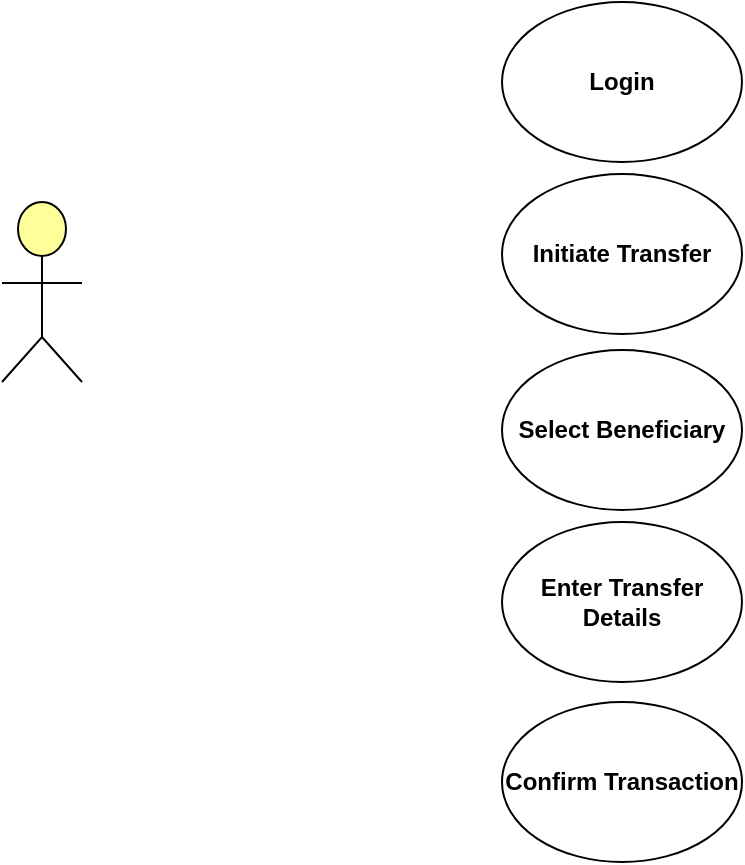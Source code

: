 <mxfile version="23.1.3" type="github">
  <diagram name="Page-1" id="67M1APjgp8h2Bc2o7A60">
    <mxGraphModel dx="880" dy="426" grid="1" gridSize="10" guides="1" tooltips="1" connect="1" arrows="1" fold="1" page="1" pageScale="1" pageWidth="850" pageHeight="1100" math="0" shadow="0">
      <root>
        <mxCell id="0" />
        <mxCell id="1" parent="0" />
        <mxCell id="rv1Pi111y5SHZij0_mMK-3" value="" style="html=1;outlineConnect=0;whiteSpace=wrap;fillColor=#ffff99;verticalLabelPosition=bottom;verticalAlign=top;align=center;shape=mxgraph.archimate3.actor;" vertex="1" parent="1">
          <mxGeometry x="190" y="170" width="40" height="90" as="geometry" />
        </mxCell>
        <mxCell id="rv1Pi111y5SHZij0_mMK-4" value="&lt;b&gt;Login&lt;/b&gt;" style="ellipse;whiteSpace=wrap;html=1;" vertex="1" parent="1">
          <mxGeometry x="440" y="70" width="120" height="80" as="geometry" />
        </mxCell>
        <mxCell id="rv1Pi111y5SHZij0_mMK-5" value="&lt;b&gt;Initiate Transfer&lt;/b&gt;" style="ellipse;whiteSpace=wrap;html=1;" vertex="1" parent="1">
          <mxGeometry x="440" y="156" width="120" height="80" as="geometry" />
        </mxCell>
        <mxCell id="rv1Pi111y5SHZij0_mMK-6" value="&lt;b&gt;Select Beneficiary&lt;/b&gt;" style="ellipse;whiteSpace=wrap;html=1;" vertex="1" parent="1">
          <mxGeometry x="440" y="244" width="120" height="80" as="geometry" />
        </mxCell>
        <mxCell id="rv1Pi111y5SHZij0_mMK-7" value="&lt;b&gt;Enter Transfer Details&lt;/b&gt;" style="ellipse;whiteSpace=wrap;html=1;" vertex="1" parent="1">
          <mxGeometry x="440" y="330" width="120" height="80" as="geometry" />
        </mxCell>
        <mxCell id="rv1Pi111y5SHZij0_mMK-8" value="&lt;b&gt;Confirm Transaction&lt;/b&gt;" style="ellipse;whiteSpace=wrap;html=1;" vertex="1" parent="1">
          <mxGeometry x="440" y="420" width="120" height="80" as="geometry" />
        </mxCell>
      </root>
    </mxGraphModel>
  </diagram>
</mxfile>
